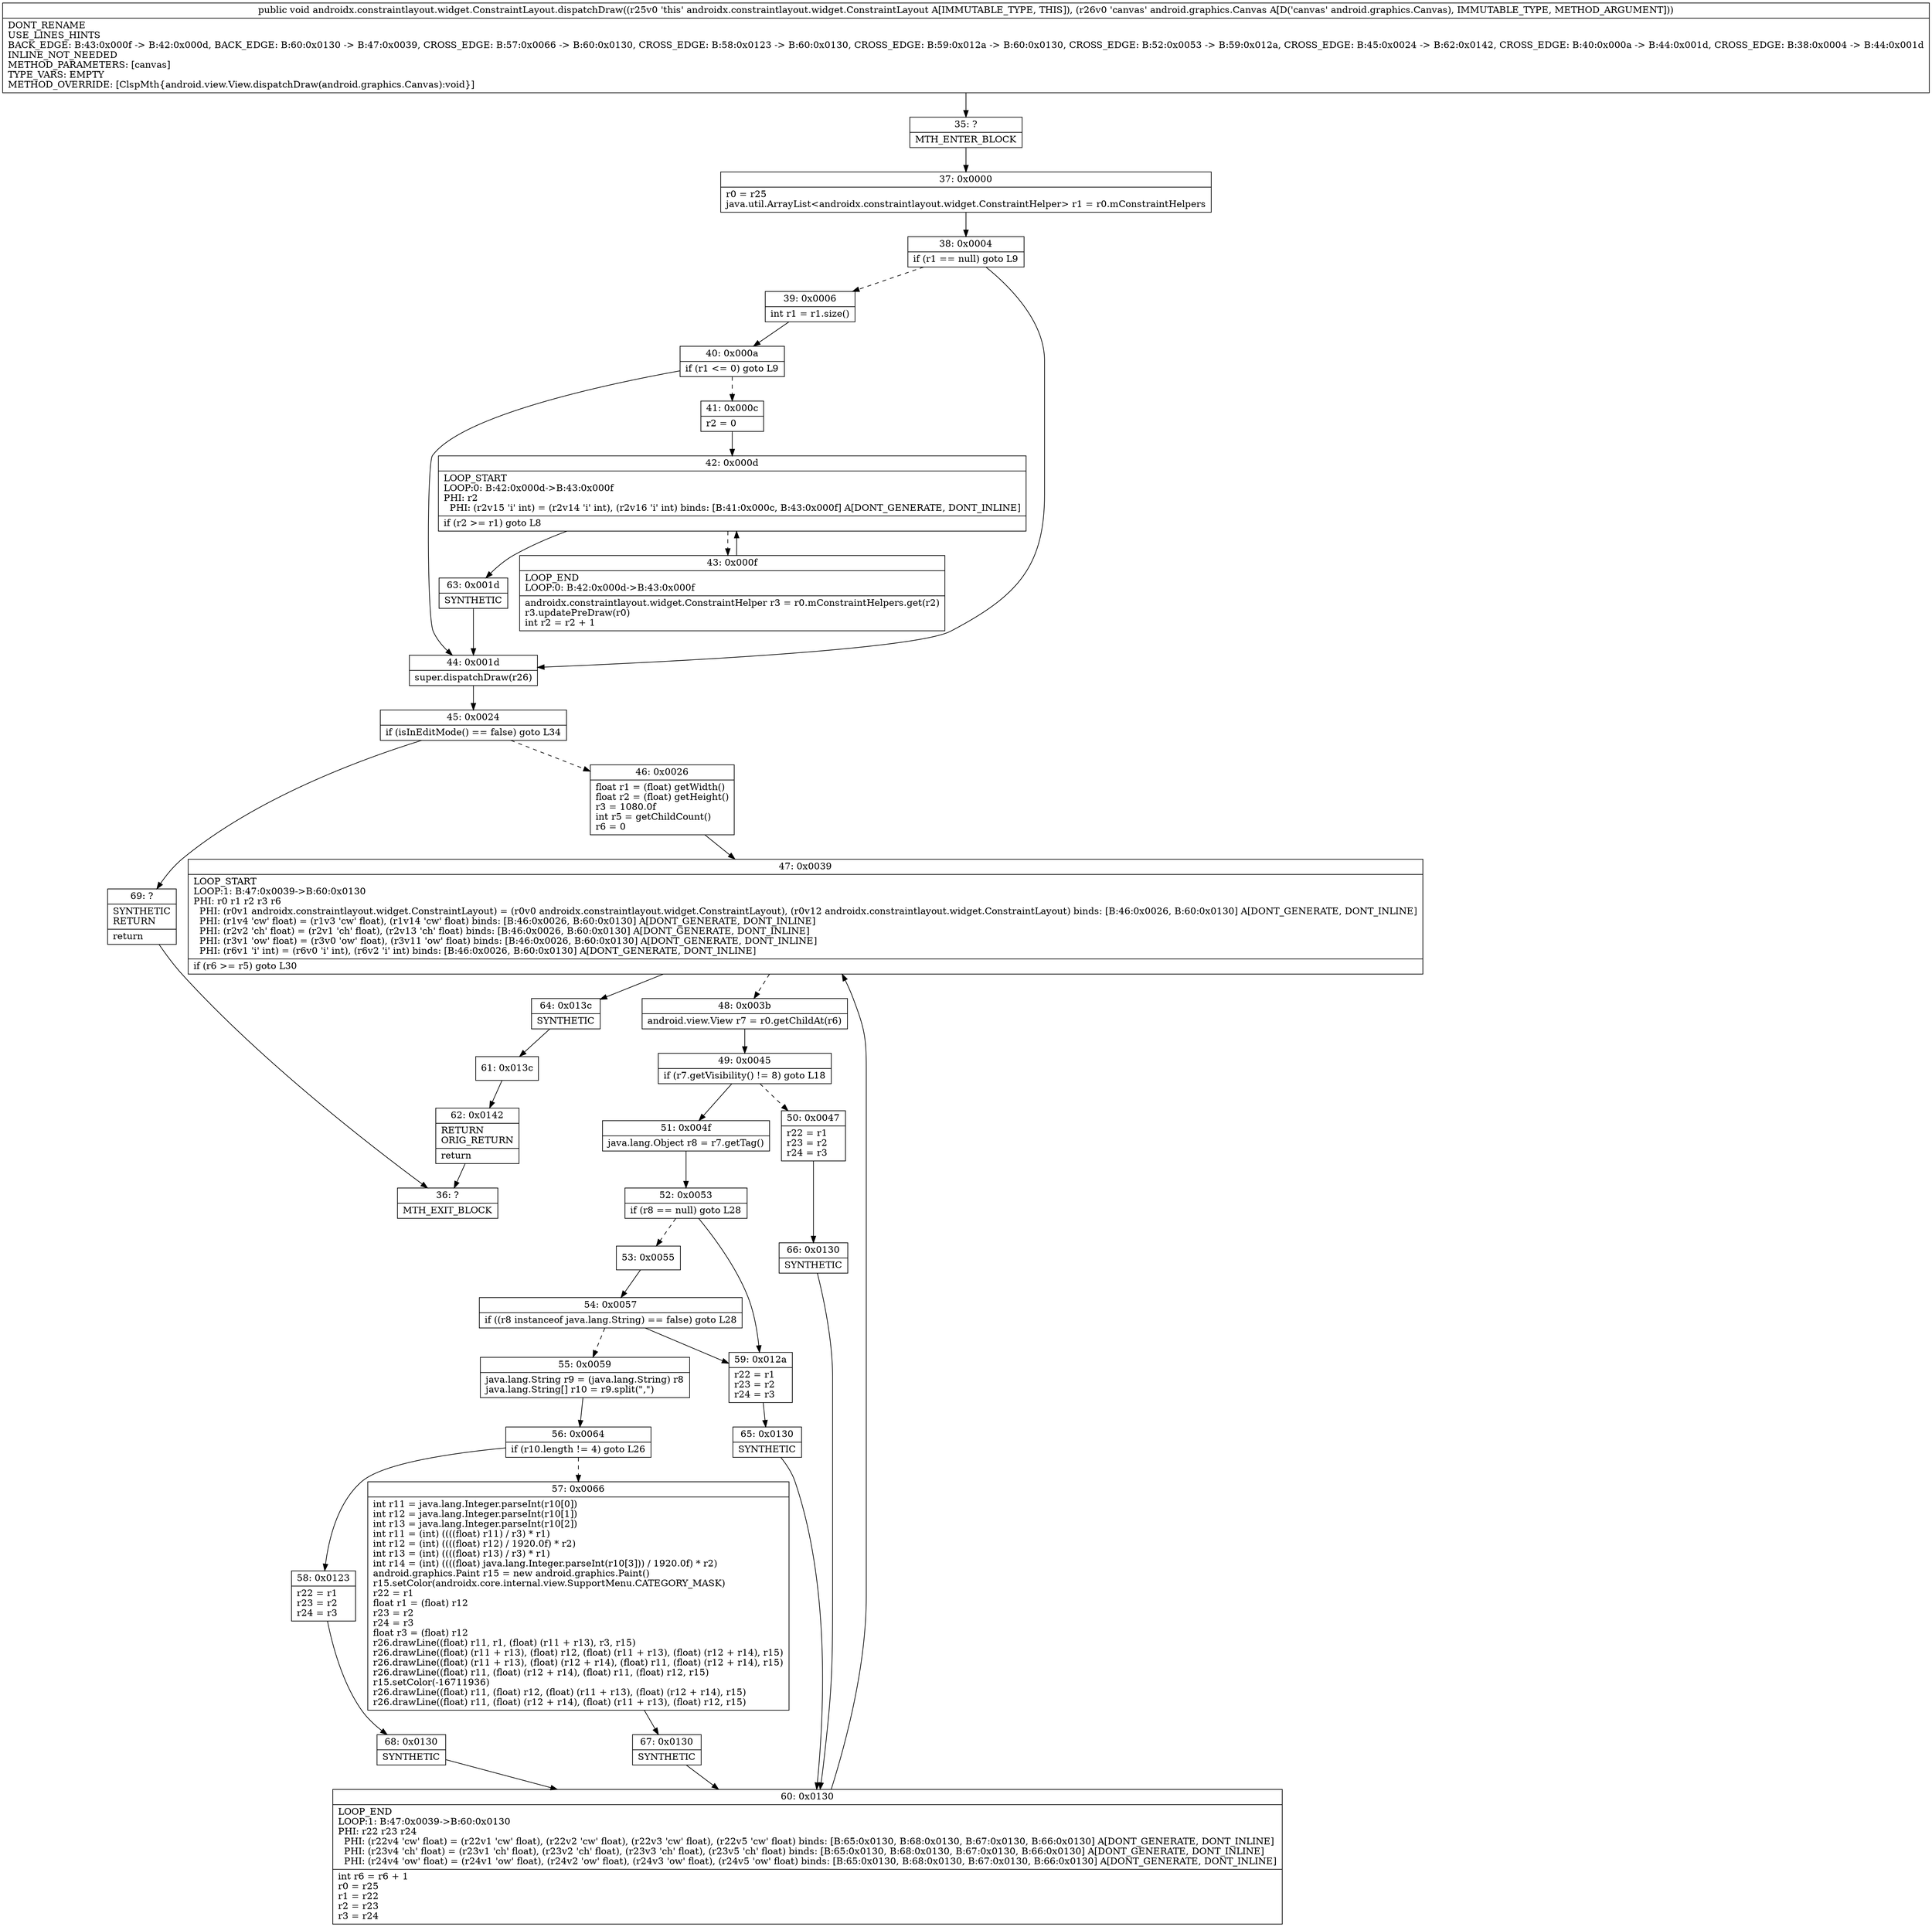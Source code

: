 digraph "CFG forandroidx.constraintlayout.widget.ConstraintLayout.dispatchDraw(Landroid\/graphics\/Canvas;)V" {
Node_35 [shape=record,label="{35\:\ ?|MTH_ENTER_BLOCK\l}"];
Node_37 [shape=record,label="{37\:\ 0x0000|r0 = r25\ljava.util.ArrayList\<androidx.constraintlayout.widget.ConstraintHelper\> r1 = r0.mConstraintHelpers\l}"];
Node_38 [shape=record,label="{38\:\ 0x0004|if (r1 == null) goto L9\l}"];
Node_39 [shape=record,label="{39\:\ 0x0006|int r1 = r1.size()\l}"];
Node_40 [shape=record,label="{40\:\ 0x000a|if (r1 \<= 0) goto L9\l}"];
Node_41 [shape=record,label="{41\:\ 0x000c|r2 = 0\l}"];
Node_42 [shape=record,label="{42\:\ 0x000d|LOOP_START\lLOOP:0: B:42:0x000d\-\>B:43:0x000f\lPHI: r2 \l  PHI: (r2v15 'i' int) = (r2v14 'i' int), (r2v16 'i' int) binds: [B:41:0x000c, B:43:0x000f] A[DONT_GENERATE, DONT_INLINE]\l|if (r2 \>= r1) goto L8\l}"];
Node_43 [shape=record,label="{43\:\ 0x000f|LOOP_END\lLOOP:0: B:42:0x000d\-\>B:43:0x000f\l|androidx.constraintlayout.widget.ConstraintHelper r3 = r0.mConstraintHelpers.get(r2)\lr3.updatePreDraw(r0)\lint r2 = r2 + 1\l}"];
Node_63 [shape=record,label="{63\:\ 0x001d|SYNTHETIC\l}"];
Node_44 [shape=record,label="{44\:\ 0x001d|super.dispatchDraw(r26)\l}"];
Node_45 [shape=record,label="{45\:\ 0x0024|if (isInEditMode() == false) goto L34\l}"];
Node_46 [shape=record,label="{46\:\ 0x0026|float r1 = (float) getWidth()\lfloat r2 = (float) getHeight()\lr3 = 1080.0f\lint r5 = getChildCount()\lr6 = 0\l}"];
Node_47 [shape=record,label="{47\:\ 0x0039|LOOP_START\lLOOP:1: B:47:0x0039\-\>B:60:0x0130\lPHI: r0 r1 r2 r3 r6 \l  PHI: (r0v1 androidx.constraintlayout.widget.ConstraintLayout) = (r0v0 androidx.constraintlayout.widget.ConstraintLayout), (r0v12 androidx.constraintlayout.widget.ConstraintLayout) binds: [B:46:0x0026, B:60:0x0130] A[DONT_GENERATE, DONT_INLINE]\l  PHI: (r1v4 'cw' float) = (r1v3 'cw' float), (r1v14 'cw' float) binds: [B:46:0x0026, B:60:0x0130] A[DONT_GENERATE, DONT_INLINE]\l  PHI: (r2v2 'ch' float) = (r2v1 'ch' float), (r2v13 'ch' float) binds: [B:46:0x0026, B:60:0x0130] A[DONT_GENERATE, DONT_INLINE]\l  PHI: (r3v1 'ow' float) = (r3v0 'ow' float), (r3v11 'ow' float) binds: [B:46:0x0026, B:60:0x0130] A[DONT_GENERATE, DONT_INLINE]\l  PHI: (r6v1 'i' int) = (r6v0 'i' int), (r6v2 'i' int) binds: [B:46:0x0026, B:60:0x0130] A[DONT_GENERATE, DONT_INLINE]\l|if (r6 \>= r5) goto L30\l}"];
Node_48 [shape=record,label="{48\:\ 0x003b|android.view.View r7 = r0.getChildAt(r6)\l}"];
Node_49 [shape=record,label="{49\:\ 0x0045|if (r7.getVisibility() != 8) goto L18\l}"];
Node_50 [shape=record,label="{50\:\ 0x0047|r22 = r1\lr23 = r2\lr24 = r3\l}"];
Node_66 [shape=record,label="{66\:\ 0x0130|SYNTHETIC\l}"];
Node_60 [shape=record,label="{60\:\ 0x0130|LOOP_END\lLOOP:1: B:47:0x0039\-\>B:60:0x0130\lPHI: r22 r23 r24 \l  PHI: (r22v4 'cw' float) = (r22v1 'cw' float), (r22v2 'cw' float), (r22v3 'cw' float), (r22v5 'cw' float) binds: [B:65:0x0130, B:68:0x0130, B:67:0x0130, B:66:0x0130] A[DONT_GENERATE, DONT_INLINE]\l  PHI: (r23v4 'ch' float) = (r23v1 'ch' float), (r23v2 'ch' float), (r23v3 'ch' float), (r23v5 'ch' float) binds: [B:65:0x0130, B:68:0x0130, B:67:0x0130, B:66:0x0130] A[DONT_GENERATE, DONT_INLINE]\l  PHI: (r24v4 'ow' float) = (r24v1 'ow' float), (r24v2 'ow' float), (r24v3 'ow' float), (r24v5 'ow' float) binds: [B:65:0x0130, B:68:0x0130, B:67:0x0130, B:66:0x0130] A[DONT_GENERATE, DONT_INLINE]\l|int r6 = r6 + 1\lr0 = r25\lr1 = r22\lr2 = r23\lr3 = r24\l}"];
Node_51 [shape=record,label="{51\:\ 0x004f|java.lang.Object r8 = r7.getTag()\l}"];
Node_52 [shape=record,label="{52\:\ 0x0053|if (r8 == null) goto L28\l}"];
Node_53 [shape=record,label="{53\:\ 0x0055}"];
Node_54 [shape=record,label="{54\:\ 0x0057|if ((r8 instanceof java.lang.String) == false) goto L28\l}"];
Node_55 [shape=record,label="{55\:\ 0x0059|java.lang.String r9 = (java.lang.String) r8\ljava.lang.String[] r10 = r9.split(\",\")\l}"];
Node_56 [shape=record,label="{56\:\ 0x0064|if (r10.length != 4) goto L26\l}"];
Node_57 [shape=record,label="{57\:\ 0x0066|int r11 = java.lang.Integer.parseInt(r10[0])\lint r12 = java.lang.Integer.parseInt(r10[1])\lint r13 = java.lang.Integer.parseInt(r10[2])\lint r11 = (int) ((((float) r11) \/ r3) * r1)\lint r12 = (int) ((((float) r12) \/ 1920.0f) * r2)\lint r13 = (int) ((((float) r13) \/ r3) * r1)\lint r14 = (int) ((((float) java.lang.Integer.parseInt(r10[3])) \/ 1920.0f) * r2)\landroid.graphics.Paint r15 = new android.graphics.Paint()\lr15.setColor(androidx.core.internal.view.SupportMenu.CATEGORY_MASK)\lr22 = r1\lfloat r1 = (float) r12\lr23 = r2\lr24 = r3\lfloat r3 = (float) r12\lr26.drawLine((float) r11, r1, (float) (r11 + r13), r3, r15)\lr26.drawLine((float) (r11 + r13), (float) r12, (float) (r11 + r13), (float) (r12 + r14), r15)\lr26.drawLine((float) (r11 + r13), (float) (r12 + r14), (float) r11, (float) (r12 + r14), r15)\lr26.drawLine((float) r11, (float) (r12 + r14), (float) r11, (float) r12, r15)\lr15.setColor(\-16711936)\lr26.drawLine((float) r11, (float) r12, (float) (r11 + r13), (float) (r12 + r14), r15)\lr26.drawLine((float) r11, (float) (r12 + r14), (float) (r11 + r13), (float) r12, r15)\l}"];
Node_67 [shape=record,label="{67\:\ 0x0130|SYNTHETIC\l}"];
Node_58 [shape=record,label="{58\:\ 0x0123|r22 = r1\lr23 = r2\lr24 = r3\l}"];
Node_68 [shape=record,label="{68\:\ 0x0130|SYNTHETIC\l}"];
Node_59 [shape=record,label="{59\:\ 0x012a|r22 = r1\lr23 = r2\lr24 = r3\l}"];
Node_65 [shape=record,label="{65\:\ 0x0130|SYNTHETIC\l}"];
Node_64 [shape=record,label="{64\:\ 0x013c|SYNTHETIC\l}"];
Node_61 [shape=record,label="{61\:\ 0x013c}"];
Node_62 [shape=record,label="{62\:\ 0x0142|RETURN\lORIG_RETURN\l|return\l}"];
Node_36 [shape=record,label="{36\:\ ?|MTH_EXIT_BLOCK\l}"];
Node_69 [shape=record,label="{69\:\ ?|SYNTHETIC\lRETURN\l|return\l}"];
MethodNode[shape=record,label="{public void androidx.constraintlayout.widget.ConstraintLayout.dispatchDraw((r25v0 'this' androidx.constraintlayout.widget.ConstraintLayout A[IMMUTABLE_TYPE, THIS]), (r26v0 'canvas' android.graphics.Canvas A[D('canvas' android.graphics.Canvas), IMMUTABLE_TYPE, METHOD_ARGUMENT]))  | DONT_RENAME\lUSE_LINES_HINTS\lBACK_EDGE: B:43:0x000f \-\> B:42:0x000d, BACK_EDGE: B:60:0x0130 \-\> B:47:0x0039, CROSS_EDGE: B:57:0x0066 \-\> B:60:0x0130, CROSS_EDGE: B:58:0x0123 \-\> B:60:0x0130, CROSS_EDGE: B:59:0x012a \-\> B:60:0x0130, CROSS_EDGE: B:52:0x0053 \-\> B:59:0x012a, CROSS_EDGE: B:45:0x0024 \-\> B:62:0x0142, CROSS_EDGE: B:40:0x000a \-\> B:44:0x001d, CROSS_EDGE: B:38:0x0004 \-\> B:44:0x001d\lINLINE_NOT_NEEDED\lMETHOD_PARAMETERS: [canvas]\lTYPE_VARS: EMPTY\lMETHOD_OVERRIDE: [ClspMth\{android.view.View.dispatchDraw(android.graphics.Canvas):void\}]\l}"];
MethodNode -> Node_35;Node_35 -> Node_37;
Node_37 -> Node_38;
Node_38 -> Node_39[style=dashed];
Node_38 -> Node_44;
Node_39 -> Node_40;
Node_40 -> Node_41[style=dashed];
Node_40 -> Node_44;
Node_41 -> Node_42;
Node_42 -> Node_43[style=dashed];
Node_42 -> Node_63;
Node_43 -> Node_42;
Node_63 -> Node_44;
Node_44 -> Node_45;
Node_45 -> Node_46[style=dashed];
Node_45 -> Node_69;
Node_46 -> Node_47;
Node_47 -> Node_48[style=dashed];
Node_47 -> Node_64;
Node_48 -> Node_49;
Node_49 -> Node_50[style=dashed];
Node_49 -> Node_51;
Node_50 -> Node_66;
Node_66 -> Node_60;
Node_60 -> Node_47;
Node_51 -> Node_52;
Node_52 -> Node_53[style=dashed];
Node_52 -> Node_59;
Node_53 -> Node_54;
Node_54 -> Node_55[style=dashed];
Node_54 -> Node_59;
Node_55 -> Node_56;
Node_56 -> Node_57[style=dashed];
Node_56 -> Node_58;
Node_57 -> Node_67;
Node_67 -> Node_60;
Node_58 -> Node_68;
Node_68 -> Node_60;
Node_59 -> Node_65;
Node_65 -> Node_60;
Node_64 -> Node_61;
Node_61 -> Node_62;
Node_62 -> Node_36;
Node_69 -> Node_36;
}

